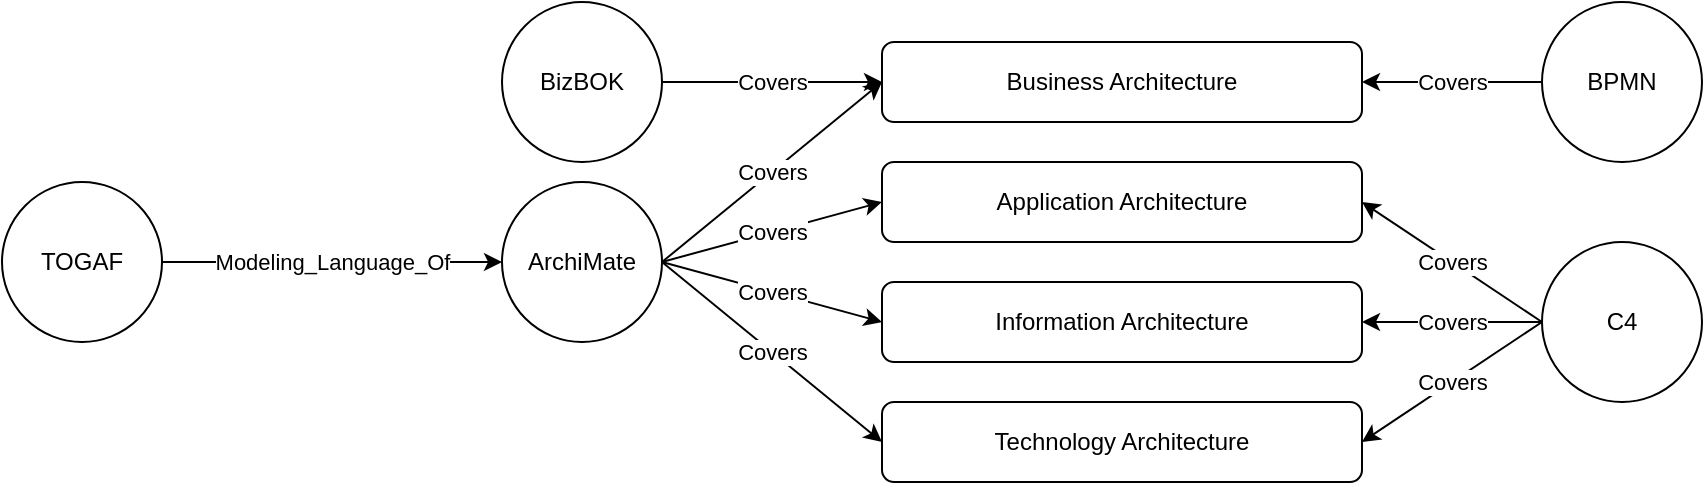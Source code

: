 <mxfile version="28.0.4" pages="2">
  <diagram name="Page-1" id="07LRnqwgai6Rvm5NpWKd">
    <mxGraphModel dx="1426" dy="841" grid="1" gridSize="10" guides="1" tooltips="1" connect="1" arrows="1" fold="1" page="1" pageScale="1" pageWidth="1169" pageHeight="827" math="0" shadow="0">
      <root>
        <mxCell id="0" />
        <mxCell id="1" parent="0" />
        <mxCell id="S4JsLGukN2NAGmcdwwKI-1" value="TOGAF" style="ellipse;whiteSpace=wrap;html=1;aspect=fixed;" parent="1" vertex="1">
          <mxGeometry x="10" y="230" width="80" height="80" as="geometry" />
        </mxCell>
        <mxCell id="S4JsLGukN2NAGmcdwwKI-2" value="ArchiMate" style="ellipse;whiteSpace=wrap;html=1;aspect=fixed;" parent="1" vertex="1">
          <mxGeometry x="260" y="230" width="80" height="80" as="geometry" />
        </mxCell>
        <mxCell id="S4JsLGukN2NAGmcdwwKI-3" value="Modeling_Language_Of" style="endArrow=classic;html=1;rounded=0;exitX=1;exitY=0.5;exitDx=0;exitDy=0;entryX=0;entryY=0.5;entryDx=0;entryDy=0;" parent="1" source="S4JsLGukN2NAGmcdwwKI-1" target="S4JsLGukN2NAGmcdwwKI-2" edge="1">
          <mxGeometry width="50" height="50" relative="1" as="geometry">
            <mxPoint x="210" y="640" as="sourcePoint" />
            <mxPoint x="260" y="590" as="targetPoint" />
          </mxGeometry>
        </mxCell>
        <mxCell id="S4JsLGukN2NAGmcdwwKI-5" value="Business Architecture" style="rounded=1;whiteSpace=wrap;html=1;" parent="1" vertex="1">
          <mxGeometry x="450" y="160" width="240" height="40" as="geometry" />
        </mxCell>
        <mxCell id="S4JsLGukN2NAGmcdwwKI-6" value="Application Architecture" style="rounded=1;whiteSpace=wrap;html=1;" parent="1" vertex="1">
          <mxGeometry x="450" y="220" width="240" height="40" as="geometry" />
        </mxCell>
        <mxCell id="S4JsLGukN2NAGmcdwwKI-7" value="Information Architecture" style="rounded=1;whiteSpace=wrap;html=1;" parent="1" vertex="1">
          <mxGeometry x="450" y="280" width="240" height="40" as="geometry" />
        </mxCell>
        <mxCell id="S4JsLGukN2NAGmcdwwKI-8" value="Technology Architecture" style="rounded=1;whiteSpace=wrap;html=1;" parent="1" vertex="1">
          <mxGeometry x="450" y="340" width="240" height="40" as="geometry" />
        </mxCell>
        <mxCell id="S4JsLGukN2NAGmcdwwKI-9" value="Covers" style="endArrow=classic;html=1;rounded=0;entryX=0;entryY=0.5;entryDx=0;entryDy=0;exitX=1;exitY=0.5;exitDx=0;exitDy=0;" parent="1" source="S4JsLGukN2NAGmcdwwKI-2" target="S4JsLGukN2NAGmcdwwKI-5" edge="1">
          <mxGeometry width="50" height="50" relative="1" as="geometry">
            <mxPoint x="210" y="590" as="sourcePoint" />
            <mxPoint x="260" y="540" as="targetPoint" />
          </mxGeometry>
        </mxCell>
        <mxCell id="S4JsLGukN2NAGmcdwwKI-10" value="Covers" style="endArrow=classic;html=1;rounded=0;entryX=0;entryY=0.5;entryDx=0;entryDy=0;exitX=1;exitY=0.5;exitDx=0;exitDy=0;" parent="1" source="S4JsLGukN2NAGmcdwwKI-2" target="S4JsLGukN2NAGmcdwwKI-6" edge="1">
          <mxGeometry width="50" height="50" relative="1" as="geometry">
            <mxPoint x="490" y="170" as="sourcePoint" />
            <mxPoint x="600" y="130" as="targetPoint" />
          </mxGeometry>
        </mxCell>
        <mxCell id="S4JsLGukN2NAGmcdwwKI-11" value="Covers" style="endArrow=classic;html=1;rounded=0;entryX=0;entryY=0.5;entryDx=0;entryDy=0;exitX=1;exitY=0.5;exitDx=0;exitDy=0;" parent="1" source="S4JsLGukN2NAGmcdwwKI-2" target="S4JsLGukN2NAGmcdwwKI-7" edge="1">
          <mxGeometry width="50" height="50" relative="1" as="geometry">
            <mxPoint x="460" y="250" as="sourcePoint" />
            <mxPoint x="570" y="270" as="targetPoint" />
          </mxGeometry>
        </mxCell>
        <mxCell id="S4JsLGukN2NAGmcdwwKI-12" value="Covers" style="endArrow=classic;html=1;rounded=0;entryX=0;entryY=0.5;entryDx=0;entryDy=0;exitX=1;exitY=0.5;exitDx=0;exitDy=0;" parent="1" source="S4JsLGukN2NAGmcdwwKI-2" target="S4JsLGukN2NAGmcdwwKI-8" edge="1">
          <mxGeometry width="50" height="50" relative="1" as="geometry">
            <mxPoint x="290" y="310" as="sourcePoint" />
            <mxPoint x="440" y="240" as="targetPoint" />
          </mxGeometry>
        </mxCell>
        <mxCell id="S4JsLGukN2NAGmcdwwKI-13" value="C4" style="ellipse;whiteSpace=wrap;html=1;aspect=fixed;" parent="1" vertex="1">
          <mxGeometry x="780" y="260" width="80" height="80" as="geometry" />
        </mxCell>
        <mxCell id="S4JsLGukN2NAGmcdwwKI-14" value="Covers" style="endArrow=classic;html=1;rounded=0;entryX=1;entryY=0.5;entryDx=0;entryDy=0;exitX=0;exitY=0.5;exitDx=0;exitDy=0;" parent="1" source="S4JsLGukN2NAGmcdwwKI-13" target="S4JsLGukN2NAGmcdwwKI-6" edge="1">
          <mxGeometry width="50" height="50" relative="1" as="geometry">
            <mxPoint x="420" y="320" as="sourcePoint" />
            <mxPoint x="530" y="460" as="targetPoint" />
          </mxGeometry>
        </mxCell>
        <mxCell id="S4JsLGukN2NAGmcdwwKI-15" value="Covers" style="endArrow=classic;html=1;rounded=0;entryX=1;entryY=0.5;entryDx=0;entryDy=0;exitX=0;exitY=0.5;exitDx=0;exitDy=0;" parent="1" source="S4JsLGukN2NAGmcdwwKI-13" target="S4JsLGukN2NAGmcdwwKI-7" edge="1">
          <mxGeometry width="50" height="50" relative="1" as="geometry">
            <mxPoint x="790" y="240" as="sourcePoint" />
            <mxPoint x="700" y="250" as="targetPoint" />
          </mxGeometry>
        </mxCell>
        <mxCell id="S4JsLGukN2NAGmcdwwKI-16" value="Covers" style="endArrow=classic;html=1;rounded=0;entryX=1;entryY=0.5;entryDx=0;entryDy=0;exitX=0;exitY=0.5;exitDx=0;exitDy=0;" parent="1" source="S4JsLGukN2NAGmcdwwKI-13" target="S4JsLGukN2NAGmcdwwKI-8" edge="1">
          <mxGeometry width="50" height="50" relative="1" as="geometry">
            <mxPoint x="920" y="370" as="sourcePoint" />
            <mxPoint x="830" y="440" as="targetPoint" />
          </mxGeometry>
        </mxCell>
        <mxCell id="S4JsLGukN2NAGmcdwwKI-17" value="BPMN" style="ellipse;whiteSpace=wrap;html=1;aspect=fixed;" parent="1" vertex="1">
          <mxGeometry x="780" y="140" width="80" height="80" as="geometry" />
        </mxCell>
        <mxCell id="S4JsLGukN2NAGmcdwwKI-18" value="Covers" style="endArrow=classic;html=1;rounded=0;entryX=1;entryY=0.5;entryDx=0;entryDy=0;exitX=0;exitY=0.5;exitDx=0;exitDy=0;" parent="1" source="S4JsLGukN2NAGmcdwwKI-17" target="S4JsLGukN2NAGmcdwwKI-5" edge="1">
          <mxGeometry width="50" height="50" relative="1" as="geometry">
            <mxPoint x="790" y="240" as="sourcePoint" />
            <mxPoint x="700" y="250" as="targetPoint" />
          </mxGeometry>
        </mxCell>
        <mxCell id="S4JsLGukN2NAGmcdwwKI-19" value="BizBOK" style="ellipse;whiteSpace=wrap;html=1;aspect=fixed;" parent="1" vertex="1">
          <mxGeometry x="260" y="140" width="80" height="80" as="geometry" />
        </mxCell>
        <mxCell id="S4JsLGukN2NAGmcdwwKI-22" value="Covers" style="endArrow=classic;html=1;rounded=0;entryX=0;entryY=0.5;entryDx=0;entryDy=0;exitX=1;exitY=0.5;exitDx=0;exitDy=0;" parent="1" source="S4JsLGukN2NAGmcdwwKI-19" target="S4JsLGukN2NAGmcdwwKI-5" edge="1">
          <mxGeometry width="50" height="50" relative="1" as="geometry">
            <mxPoint x="850" y="130" as="sourcePoint" />
            <mxPoint x="760" y="190" as="targetPoint" />
          </mxGeometry>
        </mxCell>
      </root>
    </mxGraphModel>
  </diagram>
  <diagram name="Page-2" id="SnPqHiXvoE2ouxfloU5w">
    <mxGraphModel dx="1426" dy="841" grid="1" gridSize="10" guides="1" tooltips="1" connect="1" arrows="1" fold="1" page="1" pageScale="1" pageWidth="1169" pageHeight="827" math="0" shadow="0">
      <root>
        <mxCell id="kWdSpIKOxOm1XapeBdzt-0" />
        <mxCell id="kWdSpIKOxOm1XapeBdzt-1" parent="kWdSpIKOxOm1XapeBdzt-0" />
        <mxCell id="kWdSpIKOxOm1XapeBdzt-2" value="TOGAF" style="ellipse;whiteSpace=wrap;html=1;aspect=fixed;" vertex="1" parent="kWdSpIKOxOm1XapeBdzt-1">
          <mxGeometry x="10" y="334" width="80" height="80" as="geometry" />
        </mxCell>
        <mxCell id="kWdSpIKOxOm1XapeBdzt-3" value="ArchiMate" style="ellipse;whiteSpace=wrap;html=1;aspect=fixed;" vertex="1" parent="kWdSpIKOxOm1XapeBdzt-1">
          <mxGeometry x="260" y="334" width="80" height="80" as="geometry" />
        </mxCell>
        <mxCell id="kWdSpIKOxOm1XapeBdzt-4" value="Modeling_Language_Of" style="endArrow=none;html=1;rounded=0;exitX=1;exitY=0.5;exitDx=0;exitDy=0;entryX=0;entryY=0.5;entryDx=0;entryDy=0;endFill=0;startArrow=classic;startFill=1;" edge="1" parent="kWdSpIKOxOm1XapeBdzt-1" source="kWdSpIKOxOm1XapeBdzt-2" target="kWdSpIKOxOm1XapeBdzt-3">
          <mxGeometry width="50" height="50" relative="1" as="geometry">
            <mxPoint x="210" y="720" as="sourcePoint" />
            <mxPoint x="260" y="670" as="targetPoint" />
          </mxGeometry>
        </mxCell>
        <mxCell id="kWdSpIKOxOm1XapeBdzt-5" value="Business Architecture" style="rounded=1;whiteSpace=wrap;html=1;align=left;arcSize=4;verticalAlign=top;" vertex="1" parent="kWdSpIKOxOm1XapeBdzt-1">
          <mxGeometry x="440" y="10" width="330" height="270" as="geometry" />
        </mxCell>
        <mxCell id="kWdSpIKOxOm1XapeBdzt-6" value="Application Architecture" style="rounded=1;whiteSpace=wrap;html=1;" vertex="1" parent="kWdSpIKOxOm1XapeBdzt-1">
          <mxGeometry x="450" y="360" width="320" height="40" as="geometry" />
        </mxCell>
        <mxCell id="kWdSpIKOxOm1XapeBdzt-7" value="Information (Data) Architecture" style="rounded=1;whiteSpace=wrap;html=1;" vertex="1" parent="kWdSpIKOxOm1XapeBdzt-1">
          <mxGeometry x="450" y="300" width="320" height="40" as="geometry" />
        </mxCell>
        <mxCell id="kWdSpIKOxOm1XapeBdzt-8" value="Technology Architecture" style="rounded=1;whiteSpace=wrap;html=1;" vertex="1" parent="kWdSpIKOxOm1XapeBdzt-1">
          <mxGeometry x="450" y="420" width="320" height="40" as="geometry" />
        </mxCell>
        <mxCell id="kWdSpIKOxOm1XapeBdzt-9" value="Covers" style="endArrow=classic;html=1;rounded=0;entryX=0;entryY=0.5;entryDx=0;entryDy=0;exitX=1;exitY=0.5;exitDx=0;exitDy=0;" edge="1" parent="kWdSpIKOxOm1XapeBdzt-1" source="kWdSpIKOxOm1XapeBdzt-3" target="kWdSpIKOxOm1XapeBdzt-5">
          <mxGeometry width="50" height="50" relative="1" as="geometry">
            <mxPoint x="210" y="670" as="sourcePoint" />
            <mxPoint x="260" y="620" as="targetPoint" />
          </mxGeometry>
        </mxCell>
        <mxCell id="kWdSpIKOxOm1XapeBdzt-10" value="Covers" style="endArrow=classic;html=1;rounded=0;entryX=0;entryY=0.5;entryDx=0;entryDy=0;exitX=1;exitY=0.5;exitDx=0;exitDy=0;" edge="1" parent="kWdSpIKOxOm1XapeBdzt-1" source="kWdSpIKOxOm1XapeBdzt-3" target="kWdSpIKOxOm1XapeBdzt-6">
          <mxGeometry width="50" height="50" relative="1" as="geometry">
            <mxPoint x="490" y="250" as="sourcePoint" />
            <mxPoint x="600" y="210" as="targetPoint" />
          </mxGeometry>
        </mxCell>
        <mxCell id="kWdSpIKOxOm1XapeBdzt-11" value="Covers" style="endArrow=classic;html=1;rounded=0;entryX=0;entryY=0.5;entryDx=0;entryDy=0;exitX=1;exitY=0.5;exitDx=0;exitDy=0;" edge="1" parent="kWdSpIKOxOm1XapeBdzt-1" source="kWdSpIKOxOm1XapeBdzt-3" target="kWdSpIKOxOm1XapeBdzt-7">
          <mxGeometry width="50" height="50" relative="1" as="geometry">
            <mxPoint x="460" y="330" as="sourcePoint" />
            <mxPoint x="570" y="350" as="targetPoint" />
          </mxGeometry>
        </mxCell>
        <mxCell id="kWdSpIKOxOm1XapeBdzt-12" value="Covers" style="endArrow=classic;html=1;rounded=0;entryX=0;entryY=0.5;entryDx=0;entryDy=0;exitX=1;exitY=0.5;exitDx=0;exitDy=0;" edge="1" parent="kWdSpIKOxOm1XapeBdzt-1" source="kWdSpIKOxOm1XapeBdzt-3" target="kWdSpIKOxOm1XapeBdzt-8">
          <mxGeometry width="50" height="50" relative="1" as="geometry">
            <mxPoint x="290" y="390" as="sourcePoint" />
            <mxPoint x="440" y="320" as="targetPoint" />
          </mxGeometry>
        </mxCell>
        <mxCell id="kWdSpIKOxOm1XapeBdzt-13" value="C4" style="ellipse;whiteSpace=wrap;html=1;aspect=fixed;" vertex="1" parent="kWdSpIKOxOm1XapeBdzt-1">
          <mxGeometry x="910" y="340" width="80" height="80" as="geometry" />
        </mxCell>
        <mxCell id="kWdSpIKOxOm1XapeBdzt-14" value="Covers" style="endArrow=classic;html=1;rounded=0;entryX=1;entryY=0.5;entryDx=0;entryDy=0;exitX=0;exitY=0.5;exitDx=0;exitDy=0;" edge="1" parent="kWdSpIKOxOm1XapeBdzt-1" source="kWdSpIKOxOm1XapeBdzt-13" target="kWdSpIKOxOm1XapeBdzt-6">
          <mxGeometry width="50" height="50" relative="1" as="geometry">
            <mxPoint x="420" y="400" as="sourcePoint" />
            <mxPoint x="530" y="540" as="targetPoint" />
          </mxGeometry>
        </mxCell>
        <mxCell id="kWdSpIKOxOm1XapeBdzt-15" value="Covers" style="endArrow=classic;html=1;rounded=0;entryX=1;entryY=0.5;entryDx=0;entryDy=0;exitX=0;exitY=0.5;exitDx=0;exitDy=0;" edge="1" parent="kWdSpIKOxOm1XapeBdzt-1" source="kWdSpIKOxOm1XapeBdzt-13" target="kWdSpIKOxOm1XapeBdzt-7">
          <mxGeometry width="50" height="50" relative="1" as="geometry">
            <mxPoint x="790" y="320" as="sourcePoint" />
            <mxPoint x="700" y="330" as="targetPoint" />
          </mxGeometry>
        </mxCell>
        <mxCell id="kWdSpIKOxOm1XapeBdzt-16" value="Covers" style="endArrow=classic;html=1;rounded=0;entryX=1;entryY=0.5;entryDx=0;entryDy=0;exitX=0;exitY=0.5;exitDx=0;exitDy=0;" edge="1" parent="kWdSpIKOxOm1XapeBdzt-1" source="kWdSpIKOxOm1XapeBdzt-13" target="kWdSpIKOxOm1XapeBdzt-8">
          <mxGeometry width="50" height="50" relative="1" as="geometry">
            <mxPoint x="920" y="450" as="sourcePoint" />
            <mxPoint x="830" y="520" as="targetPoint" />
          </mxGeometry>
        </mxCell>
        <mxCell id="kWdSpIKOxOm1XapeBdzt-17" value="BPMN" style="ellipse;whiteSpace=wrap;html=1;aspect=fixed;" vertex="1" parent="kWdSpIKOxOm1XapeBdzt-1">
          <mxGeometry x="910" y="130" width="80" height="80" as="geometry" />
        </mxCell>
        <mxCell id="kWdSpIKOxOm1XapeBdzt-18" value="Covers" style="endArrow=classic;html=1;rounded=0;entryX=1;entryY=0.25;entryDx=0;entryDy=0;exitX=0;exitY=0.5;exitDx=0;exitDy=0;" edge="1" parent="kWdSpIKOxOm1XapeBdzt-1" source="kWdSpIKOxOm1XapeBdzt-17" target="RLGpCnnxTexsmBGTW-iR-20">
          <mxGeometry width="50" height="50" relative="1" as="geometry">
            <mxPoint x="790" y="320" as="sourcePoint" />
            <mxPoint x="700" y="330" as="targetPoint" />
          </mxGeometry>
        </mxCell>
        <mxCell id="kWdSpIKOxOm1XapeBdzt-19" value="BizBOK" style="ellipse;whiteSpace=wrap;html=1;aspect=fixed;" vertex="1" parent="kWdSpIKOxOm1XapeBdzt-1">
          <mxGeometry x="260" y="105" width="80" height="80" as="geometry" />
        </mxCell>
        <mxCell id="kWdSpIKOxOm1XapeBdzt-20" value="Covers" style="endArrow=classic;html=1;rounded=0;entryX=0;entryY=0.5;entryDx=0;entryDy=0;exitX=1;exitY=0.5;exitDx=0;exitDy=0;" edge="1" parent="kWdSpIKOxOm1XapeBdzt-1" source="kWdSpIKOxOm1XapeBdzt-19" target="kWdSpIKOxOm1XapeBdzt-5">
          <mxGeometry width="50" height="50" relative="1" as="geometry">
            <mxPoint x="850" y="210" as="sourcePoint" />
            <mxPoint x="760" y="270" as="targetPoint" />
          </mxGeometry>
        </mxCell>
        <mxCell id="RLGpCnnxTexsmBGTW-iR-1" value="Business Capability" style="rounded=1;whiteSpace=wrap;html=1;" vertex="1" parent="kWdSpIKOxOm1XapeBdzt-1">
          <mxGeometry x="465" y="80" width="120" height="30" as="geometry" />
        </mxCell>
        <mxCell id="RLGpCnnxTexsmBGTW-iR-2" value="Value Stream" style="rounded=1;whiteSpace=wrap;html=1;" vertex="1" parent="kWdSpIKOxOm1XapeBdzt-1">
          <mxGeometry x="465" y="120" width="120" height="30" as="geometry" />
        </mxCell>
        <mxCell id="RLGpCnnxTexsmBGTW-iR-5" value="Business Capability" style="rounded=1;whiteSpace=wrap;html=1;" vertex="1" parent="kWdSpIKOxOm1XapeBdzt-1">
          <mxGeometry x="465" y="160" width="120" height="30" as="geometry" />
        </mxCell>
        <mxCell id="RLGpCnnxTexsmBGTW-iR-8" value="Information" style="rounded=1;whiteSpace=wrap;html=1;" vertex="1" parent="kWdSpIKOxOm1XapeBdzt-1">
          <mxGeometry x="465" y="200" width="120" height="110" as="geometry" />
        </mxCell>
        <mxCell id="RLGpCnnxTexsmBGTW-iR-9" value="Business Capability" style="rounded=1;whiteSpace=wrap;html=1;" vertex="1" parent="kWdSpIKOxOm1XapeBdzt-1">
          <mxGeometry x="630" y="40" width="120" height="30" as="geometry" />
        </mxCell>
        <mxCell id="RLGpCnnxTexsmBGTW-iR-10" value="Value Stream" style="rounded=1;whiteSpace=wrap;html=1;" vertex="1" parent="kWdSpIKOxOm1XapeBdzt-1">
          <mxGeometry x="630" y="80" width="120" height="30" as="geometry" />
        </mxCell>
        <mxCell id="RLGpCnnxTexsmBGTW-iR-11" value="Strategies" style="rounded=1;whiteSpace=wrap;html=1;" vertex="1" parent="kWdSpIKOxOm1XapeBdzt-1">
          <mxGeometry x="630" y="40" width="120" height="30" as="geometry" />
        </mxCell>
        <mxCell id="RLGpCnnxTexsmBGTW-iR-12" value="Stakeholders" style="rounded=1;whiteSpace=wrap;html=1;" vertex="1" parent="kWdSpIKOxOm1XapeBdzt-1">
          <mxGeometry x="630" y="80" width="120" height="30" as="geometry" />
        </mxCell>
        <mxCell id="RLGpCnnxTexsmBGTW-iR-13" value="Business Capability" style="rounded=1;whiteSpace=wrap;html=1;" vertex="1" parent="kWdSpIKOxOm1XapeBdzt-1">
          <mxGeometry x="630" y="120" width="120" height="30" as="geometry" />
        </mxCell>
        <mxCell id="RLGpCnnxTexsmBGTW-iR-14" value="Value Stream" style="rounded=1;whiteSpace=wrap;html=1;" vertex="1" parent="kWdSpIKOxOm1XapeBdzt-1">
          <mxGeometry x="630" y="160" width="120" height="30" as="geometry" />
        </mxCell>
        <mxCell id="RLGpCnnxTexsmBGTW-iR-15" value="Products" style="rounded=1;whiteSpace=wrap;html=1;" vertex="1" parent="kWdSpIKOxOm1XapeBdzt-1">
          <mxGeometry x="630" y="120" width="120" height="30" as="geometry" />
        </mxCell>
        <mxCell id="RLGpCnnxTexsmBGTW-iR-16" value="Policies" style="rounded=1;whiteSpace=wrap;html=1;" vertex="1" parent="kWdSpIKOxOm1XapeBdzt-1">
          <mxGeometry x="630" y="160" width="120" height="30" as="geometry" />
        </mxCell>
        <mxCell id="RLGpCnnxTexsmBGTW-iR-17" value="Business Capability" style="rounded=1;whiteSpace=wrap;html=1;" vertex="1" parent="kWdSpIKOxOm1XapeBdzt-1">
          <mxGeometry x="630" y="200" width="120" height="30" as="geometry" />
        </mxCell>
        <mxCell id="RLGpCnnxTexsmBGTW-iR-18" value="Value Stream" style="rounded=1;whiteSpace=wrap;html=1;" vertex="1" parent="kWdSpIKOxOm1XapeBdzt-1">
          <mxGeometry x="630" y="240" width="120" height="30" as="geometry" />
        </mxCell>
        <mxCell id="RLGpCnnxTexsmBGTW-iR-19" value="Initiatives" style="rounded=1;whiteSpace=wrap;html=1;" vertex="1" parent="kWdSpIKOxOm1XapeBdzt-1">
          <mxGeometry x="630" y="200" width="120" height="30" as="geometry" />
        </mxCell>
        <mxCell id="RLGpCnnxTexsmBGTW-iR-20" value="Business Process" style="rounded=1;whiteSpace=wrap;html=1;" vertex="1" parent="kWdSpIKOxOm1XapeBdzt-1">
          <mxGeometry x="630" y="240" width="120" height="30" as="geometry" />
        </mxCell>
        <mxCell id="RLGpCnnxTexsmBGTW-iR-21" value="Core" style="text;html=1;align=center;verticalAlign=middle;whiteSpace=wrap;rounded=0;" vertex="1" parent="kWdSpIKOxOm1XapeBdzt-1">
          <mxGeometry x="490" y="50" width="60" height="30" as="geometry" />
        </mxCell>
        <mxCell id="RLGpCnnxTexsmBGTW-iR-22" value="Extended" style="text;html=1;align=center;verticalAlign=middle;whiteSpace=wrap;rounded=0;" vertex="1" parent="kWdSpIKOxOm1XapeBdzt-1">
          <mxGeometry x="660" y="10" width="60" height="30" as="geometry" />
        </mxCell>
        <mxCell id="RLGpCnnxTexsmBGTW-iR-23" value="UML" style="ellipse;whiteSpace=wrap;html=1;aspect=fixed;" vertex="1" parent="kWdSpIKOxOm1XapeBdzt-1">
          <mxGeometry x="910" y="220" width="80" height="80" as="geometry" />
        </mxCell>
        <mxCell id="RLGpCnnxTexsmBGTW-iR-24" value="Covers" style="endArrow=classic;html=1;rounded=0;entryX=1;entryY=0.75;entryDx=0;entryDy=0;exitX=0;exitY=0.5;exitDx=0;exitDy=0;" edge="1" parent="kWdSpIKOxOm1XapeBdzt-1" source="RLGpCnnxTexsmBGTW-iR-23" target="RLGpCnnxTexsmBGTW-iR-20">
          <mxGeometry width="50" height="50" relative="1" as="geometry">
            <mxPoint x="960" y="260" as="sourcePoint" />
            <mxPoint x="800" y="363" as="targetPoint" />
          </mxGeometry>
        </mxCell>
      </root>
    </mxGraphModel>
  </diagram>
</mxfile>
